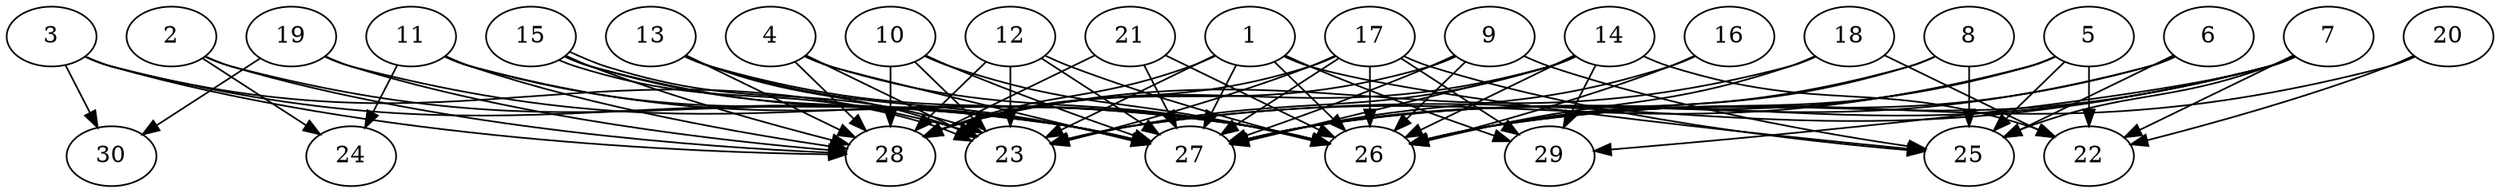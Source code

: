 // DAG automatically generated by daggen at Thu Oct  3 14:04:17 2019
// ./daggen --dot -n 30 --ccr 0.5 --fat 0.9 --regular 0.9 --density 0.9 --mindata 5242880 --maxdata 52428800 
digraph G {
  1 [size="99545088", alpha="0.20", expect_size="49772544"] 
  1 -> 23 [size ="49772544"]
  1 -> 25 [size ="49772544"]
  1 -> 26 [size ="49772544"]
  1 -> 27 [size ="49772544"]
  1 -> 28 [size ="49772544"]
  1 -> 29 [size ="49772544"]
  2 [size="86001664", alpha="0.01", expect_size="43000832"] 
  2 -> 24 [size ="43000832"]
  2 -> 27 [size ="43000832"]
  2 -> 28 [size ="43000832"]
  3 [size="46747648", alpha="0.07", expect_size="23373824"] 
  3 -> 23 [size ="23373824"]
  3 -> 27 [size ="23373824"]
  3 -> 28 [size ="23373824"]
  3 -> 30 [size ="23373824"]
  4 [size="38664192", alpha="0.06", expect_size="19332096"] 
  4 -> 23 [size ="19332096"]
  4 -> 26 [size ="19332096"]
  4 -> 27 [size ="19332096"]
  4 -> 28 [size ="19332096"]
  5 [size="73533440", alpha="0.09", expect_size="36766720"] 
  5 -> 22 [size ="36766720"]
  5 -> 23 [size ="36766720"]
  5 -> 25 [size ="36766720"]
  5 -> 26 [size ="36766720"]
  5 -> 27 [size ="36766720"]
  6 [size="12476416", alpha="0.20", expect_size="6238208"] 
  6 -> 25 [size ="6238208"]
  6 -> 26 [size ="6238208"]
  6 -> 27 [size ="6238208"]
  7 [size="90222592", alpha="0.10", expect_size="45111296"] 
  7 -> 22 [size ="45111296"]
  7 -> 23 [size ="45111296"]
  7 -> 25 [size ="45111296"]
  7 -> 26 [size ="45111296"]
  7 -> 27 [size ="45111296"]
  7 -> 29 [size ="45111296"]
  8 [size="43657216", alpha="0.06", expect_size="21828608"] 
  8 -> 25 [size ="21828608"]
  8 -> 26 [size ="21828608"]
  8 -> 27 [size ="21828608"]
  9 [size="53686272", alpha="0.02", expect_size="26843136"] 
  9 -> 25 [size ="26843136"]
  9 -> 26 [size ="26843136"]
  9 -> 27 [size ="26843136"]
  9 -> 28 [size ="26843136"]
  10 [size="23564288", alpha="0.13", expect_size="11782144"] 
  10 -> 23 [size ="11782144"]
  10 -> 26 [size ="11782144"]
  10 -> 27 [size ="11782144"]
  10 -> 28 [size ="11782144"]
  11 [size="33701888", alpha="0.09", expect_size="16850944"] 
  11 -> 24 [size ="16850944"]
  11 -> 26 [size ="16850944"]
  11 -> 27 [size ="16850944"]
  11 -> 28 [size ="16850944"]
  12 [size="31905792", alpha="0.17", expect_size="15952896"] 
  12 -> 23 [size ="15952896"]
  12 -> 26 [size ="15952896"]
  12 -> 27 [size ="15952896"]
  12 -> 28 [size ="15952896"]
  13 [size="34836480", alpha="0.20", expect_size="17418240"] 
  13 -> 23 [size ="17418240"]
  13 -> 26 [size ="17418240"]
  13 -> 27 [size ="17418240"]
  13 -> 28 [size ="17418240"]
  14 [size="65570816", alpha="0.06", expect_size="32785408"] 
  14 -> 22 [size ="32785408"]
  14 -> 23 [size ="32785408"]
  14 -> 26 [size ="32785408"]
  14 -> 27 [size ="32785408"]
  14 -> 28 [size ="32785408"]
  14 -> 29 [size ="32785408"]
  15 [size="92409856", alpha="0.01", expect_size="46204928"] 
  15 -> 23 [size ="46204928"]
  15 -> 23 [size ="46204928"]
  15 -> 26 [size ="46204928"]
  15 -> 27 [size ="46204928"]
  15 -> 28 [size ="46204928"]
  16 [size="42788864", alpha="0.17", expect_size="21394432"] 
  16 -> 26 [size ="21394432"]
  16 -> 27 [size ="21394432"]
  17 [size="40699904", alpha="0.13", expect_size="20349952"] 
  17 -> 23 [size ="20349952"]
  17 -> 25 [size ="20349952"]
  17 -> 26 [size ="20349952"]
  17 -> 27 [size ="20349952"]
  17 -> 28 [size ="20349952"]
  17 -> 29 [size ="20349952"]
  18 [size="89563136", alpha="0.20", expect_size="44781568"] 
  18 -> 22 [size ="44781568"]
  18 -> 26 [size ="44781568"]
  18 -> 28 [size ="44781568"]
  19 [size="25204736", alpha="0.14", expect_size="12602368"] 
  19 -> 26 [size ="12602368"]
  19 -> 28 [size ="12602368"]
  19 -> 30 [size ="12602368"]
  20 [size="34404352", alpha="0.02", expect_size="17202176"] 
  20 -> 22 [size ="17202176"]
  20 -> 26 [size ="17202176"]
  21 [size="95162368", alpha="0.08", expect_size="47581184"] 
  21 -> 26 [size ="47581184"]
  21 -> 27 [size ="47581184"]
  21 -> 28 [size ="47581184"]
  22 [size="44517376", alpha="0.10", expect_size="22258688"] 
  23 [size="32638976", alpha="0.19", expect_size="16319488"] 
  24 [size="31375360", alpha="0.15", expect_size="15687680"] 
  25 [size="59877376", alpha="0.04", expect_size="29938688"] 
  26 [size="62445568", alpha="0.14", expect_size="31222784"] 
  27 [size="46802944", alpha="0.00", expect_size="23401472"] 
  28 [size="12933120", alpha="0.14", expect_size="6466560"] 
  29 [size="12109824", alpha="0.16", expect_size="6054912"] 
  30 [size="80150528", alpha="0.01", expect_size="40075264"] 
}
